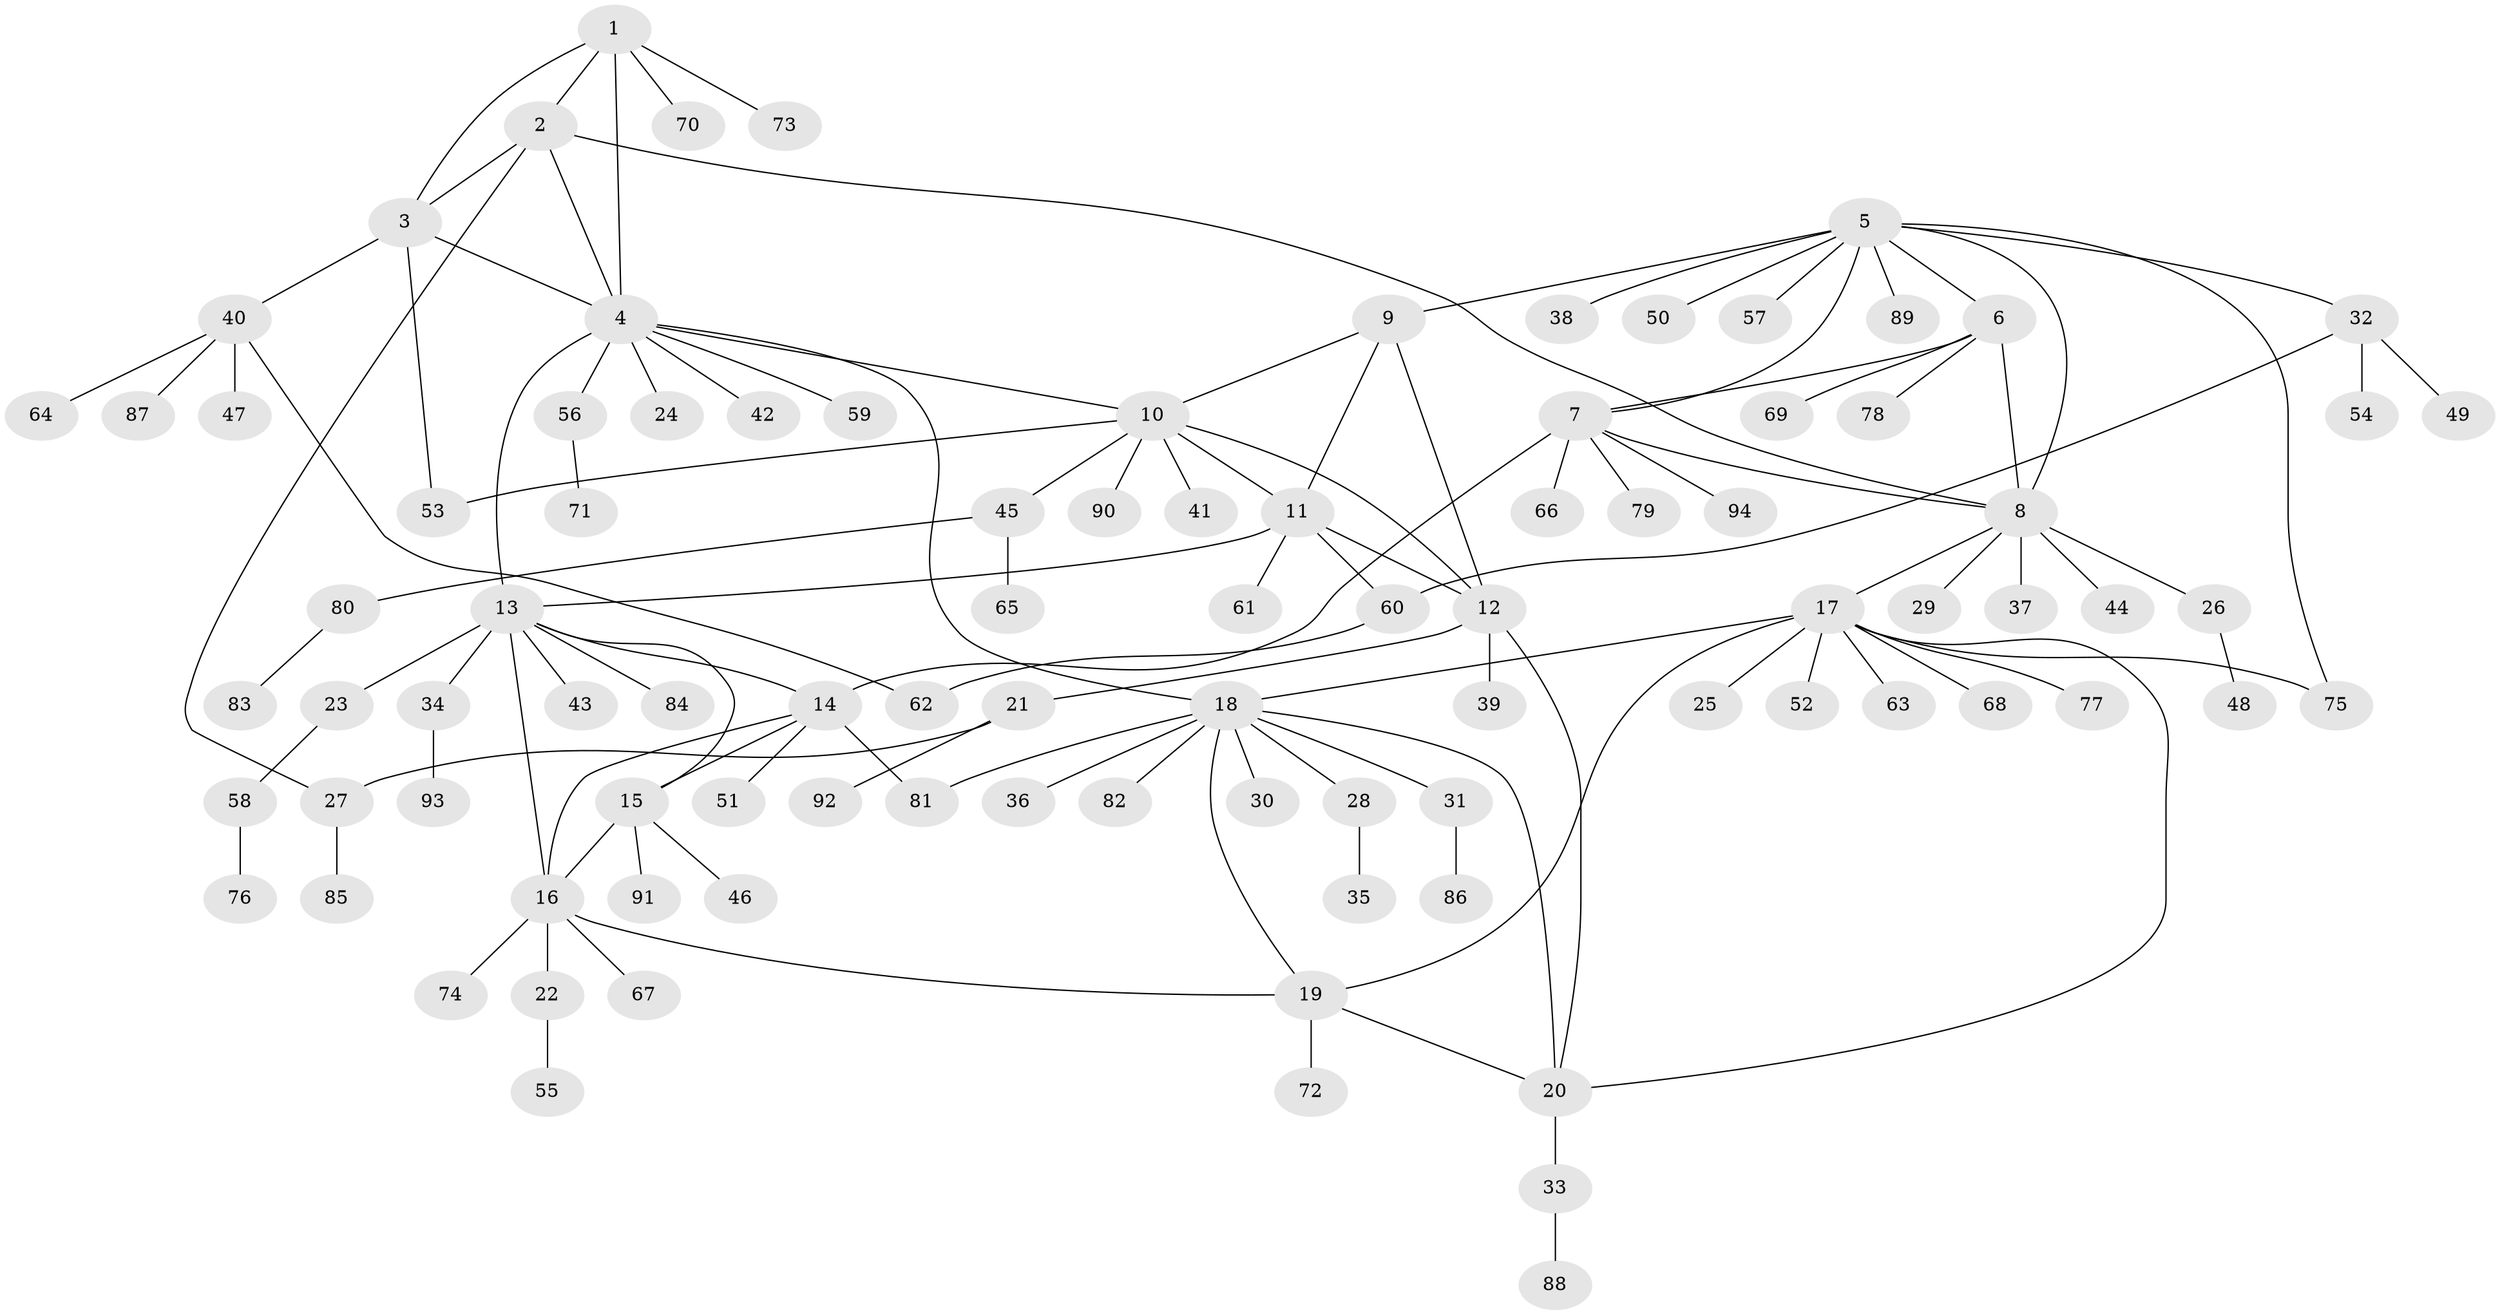 // coarse degree distribution, {5: 0.03571428571428571, 7: 0.017857142857142856, 4: 0.017857142857142856, 8: 0.017857142857142856, 6: 0.017857142857142856, 1: 0.7857142857142857, 9: 0.017857142857142856, 10: 0.017857142857142856, 13: 0.03571428571428571, 2: 0.03571428571428571}
// Generated by graph-tools (version 1.1) at 2025/59/03/04/25 21:59:08]
// undirected, 94 vertices, 120 edges
graph export_dot {
graph [start="1"]
  node [color=gray90,style=filled];
  1;
  2;
  3;
  4;
  5;
  6;
  7;
  8;
  9;
  10;
  11;
  12;
  13;
  14;
  15;
  16;
  17;
  18;
  19;
  20;
  21;
  22;
  23;
  24;
  25;
  26;
  27;
  28;
  29;
  30;
  31;
  32;
  33;
  34;
  35;
  36;
  37;
  38;
  39;
  40;
  41;
  42;
  43;
  44;
  45;
  46;
  47;
  48;
  49;
  50;
  51;
  52;
  53;
  54;
  55;
  56;
  57;
  58;
  59;
  60;
  61;
  62;
  63;
  64;
  65;
  66;
  67;
  68;
  69;
  70;
  71;
  72;
  73;
  74;
  75;
  76;
  77;
  78;
  79;
  80;
  81;
  82;
  83;
  84;
  85;
  86;
  87;
  88;
  89;
  90;
  91;
  92;
  93;
  94;
  1 -- 2;
  1 -- 3;
  1 -- 4;
  1 -- 70;
  1 -- 73;
  2 -- 3;
  2 -- 4;
  2 -- 8;
  2 -- 27;
  3 -- 4;
  3 -- 40;
  3 -- 53;
  4 -- 10;
  4 -- 13;
  4 -- 18;
  4 -- 24;
  4 -- 42;
  4 -- 56;
  4 -- 59;
  5 -- 6;
  5 -- 7;
  5 -- 8;
  5 -- 9;
  5 -- 32;
  5 -- 38;
  5 -- 50;
  5 -- 57;
  5 -- 75;
  5 -- 89;
  6 -- 7;
  6 -- 8;
  6 -- 69;
  6 -- 78;
  7 -- 8;
  7 -- 14;
  7 -- 66;
  7 -- 79;
  7 -- 94;
  8 -- 17;
  8 -- 26;
  8 -- 29;
  8 -- 37;
  8 -- 44;
  9 -- 10;
  9 -- 11;
  9 -- 12;
  10 -- 11;
  10 -- 12;
  10 -- 41;
  10 -- 45;
  10 -- 53;
  10 -- 90;
  11 -- 12;
  11 -- 13;
  11 -- 60;
  11 -- 61;
  12 -- 20;
  12 -- 21;
  12 -- 39;
  13 -- 14;
  13 -- 15;
  13 -- 16;
  13 -- 23;
  13 -- 34;
  13 -- 43;
  13 -- 84;
  14 -- 15;
  14 -- 16;
  14 -- 51;
  14 -- 81;
  15 -- 16;
  15 -- 46;
  15 -- 91;
  16 -- 19;
  16 -- 22;
  16 -- 67;
  16 -- 74;
  17 -- 18;
  17 -- 19;
  17 -- 20;
  17 -- 25;
  17 -- 52;
  17 -- 63;
  17 -- 68;
  17 -- 75;
  17 -- 77;
  18 -- 19;
  18 -- 20;
  18 -- 28;
  18 -- 30;
  18 -- 31;
  18 -- 36;
  18 -- 81;
  18 -- 82;
  19 -- 20;
  19 -- 72;
  20 -- 33;
  21 -- 27;
  21 -- 92;
  22 -- 55;
  23 -- 58;
  26 -- 48;
  27 -- 85;
  28 -- 35;
  31 -- 86;
  32 -- 49;
  32 -- 54;
  32 -- 60;
  33 -- 88;
  34 -- 93;
  40 -- 47;
  40 -- 62;
  40 -- 64;
  40 -- 87;
  45 -- 65;
  45 -- 80;
  56 -- 71;
  58 -- 76;
  60 -- 62;
  80 -- 83;
}
